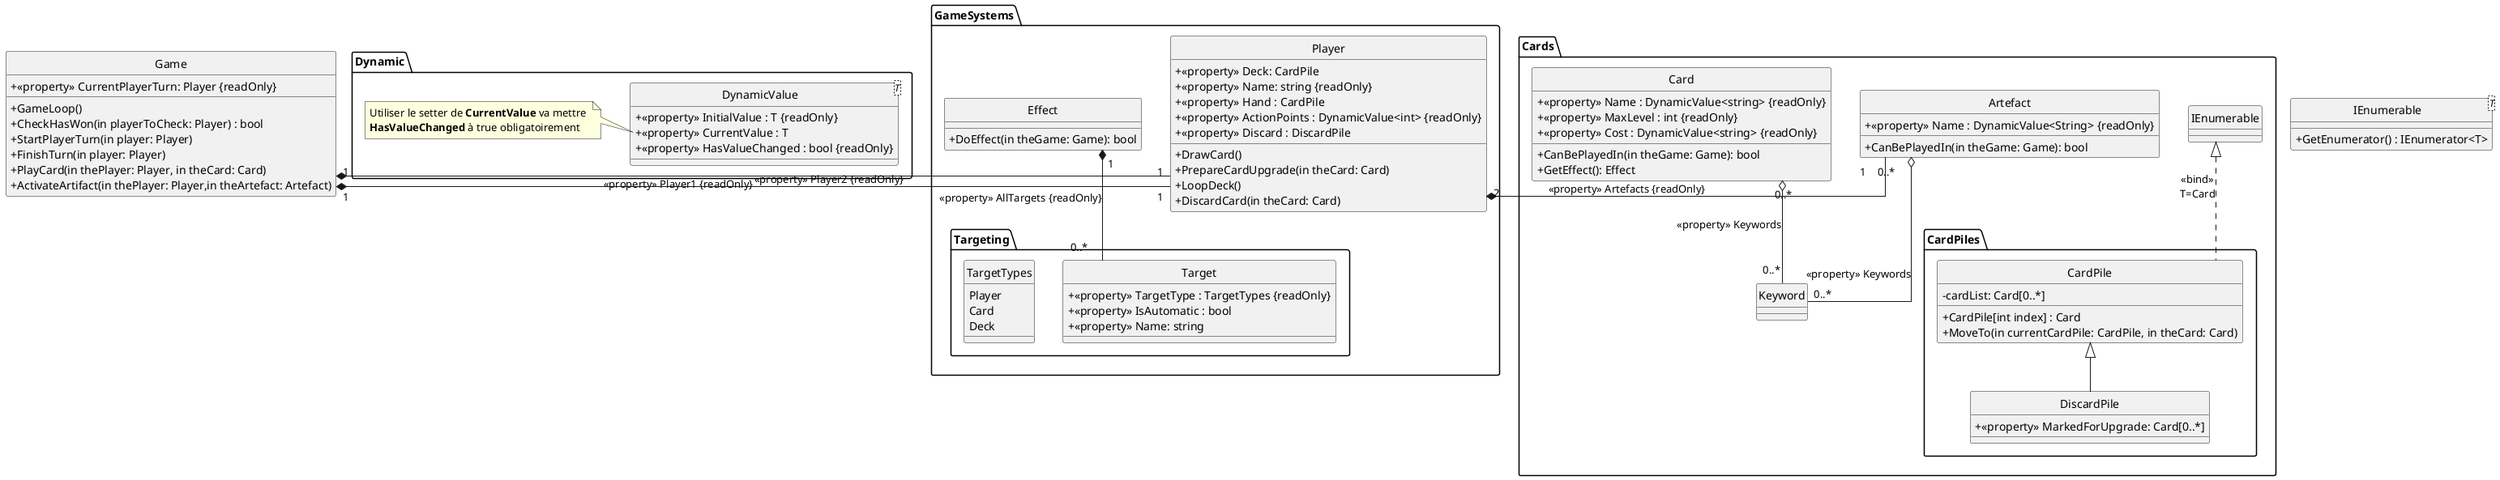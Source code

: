 ﻿@startuml
'Les champs ayant le stéréotype <<property>> sont des propriétés C#

hide circle
skinparam classAttributeIconSize 0
skinparam linetype ortho

'TODO faire un bon système de trucs dynamiques avec events, donc liste et value principalement
' aussi priorité des listeners

package Dynamic{
class DynamicValue<T>{
    + <<property>> InitialValue : T {readOnly}
    + <<property>> CurrentValue : T
    + <<property>> HasValueChanged : bool {readOnly}
    'TODO ajouter des méthodes pour réagir à un changement
}
note left of DynamicValue::CurrentValue
    Utiliser le setter de **CurrentValue** va mettre 
    **HasValueChanged** à true obligatoirement
end note
}


package Cards{
class Card{
+ <<property>> Name : DynamicValue<string> {readOnly}
+ <<property>> MaxLevel : int {readOnly}
+ <<property>> Cost : DynamicValue<string> {readOnly}
+ CanBePlayedIn(in theGame: Game): bool
+ GetEffect(): Effect
}

class Keyword{
'TODO
}

package CardPiles{
class CardPile{
- cardList: Card[0..*]

+ {method} CardPile[int index] : Card
+ MoveTo(in currentCardPile: CardPile, in theCard: Card)
}
class DiscardPile extends CardPile{
+ <<property>> MarkedForUpgrade: Card[0..*]
}
}

class Artefact{
'TODO
+ <<property>> Name : DynamicValue<String> {readOnly}
+ CanBePlayedIn(in theGame: Game): bool
}

CardPile ..u|> IEnumerable : <<bind>>\nT=Card
Card "0..*" o--  "0..*" Keyword : <<property>> Keywords
Artefact "0..*" o--  "0..*" Keyword : <<property>> Keywords

}

class IEnumerable<T>{
+ GetEnumerator() : IEnumerator<T>
}







package GameSystems{
class Effect{
+ DoEffect(in theGame: Game): bool
'TODO
}

class Player{
+ <<property>> Deck: CardPile
'+ <<property>> Artefacts: Artefact[2] {readOnly}
+ <<property>> Name: string {readOnly}
+ <<property>> Hand : CardPile
+ <<property>> ActionPoints : DynamicValue<int> {readOnly}
+ <<property>> Discard : DiscardPile

+ DrawCard()
+ PrepareCardUpgrade(in theCard: Card)
+ LoopDeck()
+ DiscardCard(in theCard: Card)
'consumeactionpoint remplacé par juste modifier la dynamicValue
}

Player  "2" *-r "1" Artefact : <<property>> Artefacts {readOnly}

package Targeting{

class Target{
+ <<property>> TargetType : TargetTypes {readOnly}
+ <<property>> IsAutomatic : bool
+ <<property>> Name: string

}
Effect "1" *--  "0..*" Target : <<property>> AllTargets {readOnly}


enum TargetTypes{
    Player
    Card
    Deck
    'TODO player et Deck sont un peu pareil, à voir
}
}
}








class Game{

+ <<property>> CurrentPlayerTurn: Player {readOnly}

+ GameLoop()
+ CheckHasWon(in playerToCheck: Player) : bool
+ StartPlayerTurn(in player: Player)
+ FinishTurn(in player: Player)
+ PlayCard(in thePlayer: Player, in theCard: Card)
+ ActivateArtifact(in thePlayer: Player,in theArtefact: Artefact)
}



Player "1" --l-* "1" Game: <<property>> Player1 {readOnly}
Player "1" --l-* "1" Game: <<property>> Player2 {readOnly}



@enduml